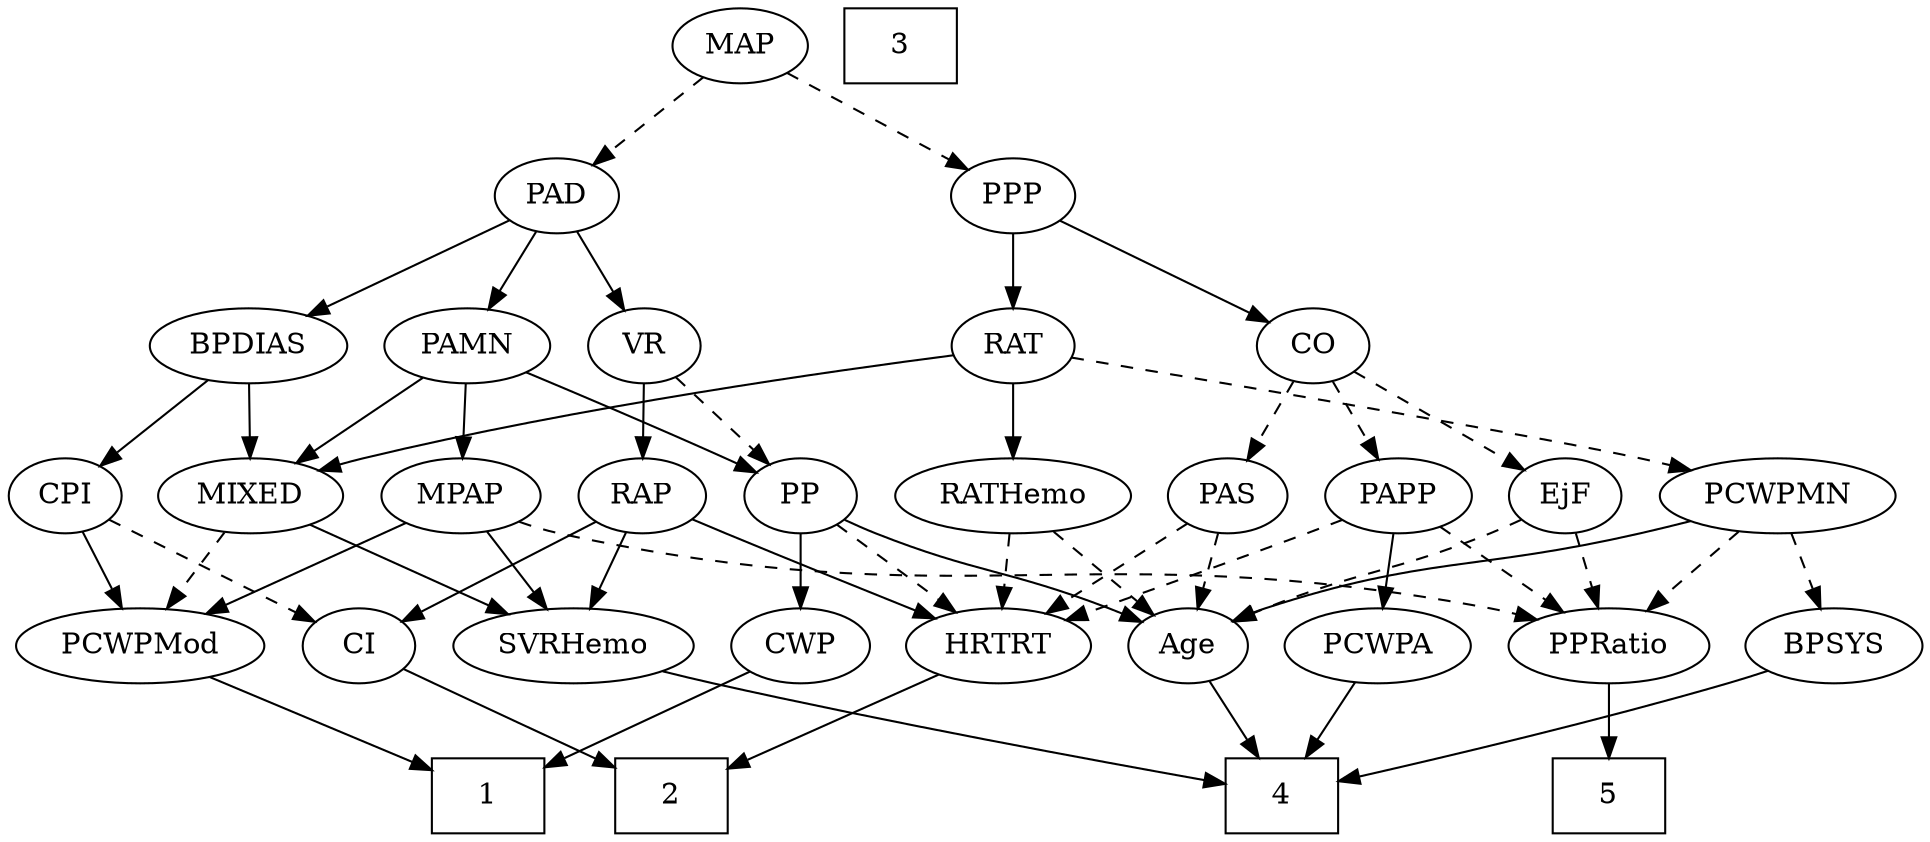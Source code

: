 strict digraph {
	graph [bb="0,0,850.7,396"];
	node [label="\N"];
	1	[height=0.5,
		pos="220,18",
		shape=box,
		width=0.75];
	2	[height=0.5,
		pos="304,18",
		shape=box,
		width=0.75];
	3	[height=0.5,
		pos="405,378",
		shape=box,
		width=0.75];
	4	[height=0.5,
		pos="575,18",
		shape=box,
		width=0.75];
	5	[height=0.5,
		pos="718,18",
		shape=box,
		width=0.75];
	RAP	[height=0.5,
		pos="286,162",
		width=0.77632];
	CI	[height=0.5,
		pos="165,90",
		width=0.75];
	RAP -> CI	[pos="e,184.92,102.52 265.75,149.28 246,137.86 215.78,120.37 193.58,107.54",
		style=solid];
	SVRHemo	[height=0.5,
		pos="260,90",
		width=1.3902];
	RAP -> SVRHemo	[pos="e,266.3,107.96 279.84,144.41 276.84,136.34 273.16,126.43 269.79,117.35",
		style=solid];
	HRTRT	[height=0.5,
		pos="447,90",
		width=1.1013];
	RAP -> HRTRT	[pos="e,418.84,102.78 308.26,150.66 313.11,148.44 318.22,146.12 323,144 351.91,131.18 384.83,117.14 409.48,106.73",
		style=solid];
	PAS	[height=0.5,
		pos="547,162",
		width=0.75];
	PAS -> HRTRT	[pos="e,467.84,105.59 529.12,148.49 514.48,138.24 493.47,123.53 476.37,111.56",
		style=dashed];
	Age	[height=0.5,
		pos="532,90",
		width=0.75];
	PAS -> Age	[pos="e,535.7,108.28 543.37,144.05 541.7,136.26 539.68,126.82 537.8,118.08",
		style=dashed];
	PAD	[height=0.5,
		pos="248,306",
		width=0.79437];
	PAMN	[height=0.5,
		pos="207,234",
		width=1.011];
	PAD -> PAMN	[pos="e,216.74,251.63 238.49,288.76 233.54,280.32 227.38,269.8 221.83,260.31",
		style=solid];
	BPDIAS	[height=0.5,
		pos="110,234",
		width=1.1735];
	PAD -> BPDIAS	[pos="e,136.12,248.25 226.44,294.06 204.7,283.04 170.78,265.83 145.15,252.83",
		style=solid];
	VR	[height=0.5,
		pos="288,234",
		width=0.75];
	PAD -> VR	[pos="e,278.77,251.15 257.28,288.76 262.17,280.19 268.29,269.49 273.77,259.9",
		style=solid];
	MIXED	[height=0.5,
		pos="112,162",
		width=1.1193];
	PAMN -> MIXED	[pos="e,131.99,177.73 187.32,218.5 173.65,208.43 155.24,194.86 140.05,183.67",
		style=solid];
	MPAP	[height=0.5,
		pos="205,162",
		width=0.97491];
	PAMN -> MPAP	[pos="e,205.49,180.1 206.51,215.7 206.29,207.98 206.02,198.71 205.77,190.11",
		style=solid];
	PP	[height=0.5,
		pos="359,162",
		width=0.75];
	PAMN -> PP	[pos="e,337.7,173.11 232.84,221.3 256.38,210.63 292.08,194.37 323,180 324.79,179.17 326.62,178.31 328.47,177.45",
		style=solid];
	CWP	[height=0.5,
		pos="359,90",
		width=0.84854];
	CWP -> 1	[pos="e,247.41,32.805 336.36,77.597 314.71,66.694 281.7,50.072 256.36,37.313",
		style=solid];
	PCWPMod	[height=0.5,
		pos="68,90",
		width=1.4443];
	PCWPMod -> 1	[pos="e,192.84,31.509 98.03,75.17 122.61,63.85 157.47,47.797 183.63,35.75",
		style=solid];
	PCWPA	[height=0.5,
		pos="619,90",
		width=1.1555];
	PCWPA -> 4	[pos="e,585.97,36.447 608.57,72.411 603.46,64.285 597.19,54.307 591.46,45.184",
		style=solid];
	PCWPMN	[height=0.5,
		pos="796,162",
		width=1.3902];
	BPSYS	[height=0.5,
		pos="813,90",
		width=1.0471];
	PCWPMN -> BPSYS	[pos="e,808.8,108.28 800.12,144.05 802.01,136.26 804.3,126.82 806.42,118.08",
		style=dashed];
	PPRatio	[height=0.5,
		pos="718,90",
		width=1.1013];
	PCWPMN -> PPRatio	[pos="e,735.09,106.34 778.3,145.12 767.78,135.68 754.28,123.56 742.72,113.19",
		style=dashed];
	PCWPMN -> Age	[pos="e,552.6,101.73 758.65,149.81 751.49,147.78 744.03,145.76 737,144 662.5,125.36 640.76,132.56 568,108 566.08,107.35 564.14,106.63 \
562.19,105.86",
		style=solid];
	CO	[height=0.5,
		pos="585,234",
		width=0.75];
	CO -> PAS	[pos="e,555.77,179.15 576.19,216.76 571.58,208.28 565.84,197.71 560.68,188.2",
		style=dashed];
	PAPP	[height=0.5,
		pos="624,162",
		width=0.88464];
	CO -> PAPP	[pos="e,614.73,179.63 594.05,216.76 598.7,208.4 604.49,198.02 609.73,188.61",
		style=dashed];
	EjF	[height=0.5,
		pos="701,162",
		width=0.75];
	CO -> EjF	[pos="e,681.52,174.75 604.42,221.28 623.15,209.98 651.72,192.74 672.93,179.94",
		style=dashed];
	CI -> 2	[pos="e,276.83,32.684 185.81,78.52 207.39,67.65 241.57,50.439 267.63,37.315",
		style=solid];
	SVRHemo -> 4	[pos="e,547.94,23.898 297.02,77.865 304.28,75.814 311.86,73.765 319,72 396.33,52.883 487.96,35.067 537.93,25.753",
		style=solid];
	MIXED -> PCWPMod	[pos="e,78.658,107.96 101.57,144.41 96.334,136.08 89.873,125.8 84.021,116.49",
		style=dashed];
	MIXED -> SVRHemo	[pos="e,230.86,104.78 138.8,148.32 161.95,137.38 195.67,121.43 221.67,109.13",
		style=solid];
	BPSYS -> 4	[pos="e,602.24,25.744 784.42,78.012 778.68,75.927 772.67,73.828 767,72 713.67,54.82 650.94,38.156 612.07,28.238",
		style=solid];
	BPDIAS -> MIXED	[pos="e,111.51,180.1 110.49,215.7 110.71,207.98 110.98,198.71 111.23,190.11",
		style=solid];
	CPI	[height=0.5,
		pos="27,162",
		width=0.75];
	BPDIAS -> CPI	[pos="e,43.126,176.6 91.58,217.46 79.556,207.32 63.743,193.99 50.774,183.05",
		style=solid];
	HRTRT -> 2	[pos="e,331.16,32.296 421.1,76.324 398.55,65.284 365.61,49.159 340.41,36.821",
		style=solid];
	RATHemo	[height=0.5,
		pos="453,162",
		width=1.3721];
	RATHemo -> HRTRT	[pos="e,448.47,108.1 451.52,143.7 450.86,135.98 450.06,126.71 449.32,118.11",
		style=dashed];
	RATHemo -> Age	[pos="e,516.28,104.93 470.93,145.12 482.13,135.19 496.67,122.3 508.76,111.6",
		style=dashed];
	MAP	[height=0.5,
		pos="329,378",
		width=0.84854];
	MAP -> PAD	[pos="e,264.21,321.01 312.22,362.5 300.55,352.41 284.83,338.83 271.87,327.62",
		style=dashed];
	PPP	[height=0.5,
		pos="453,306",
		width=0.75];
	MAP -> PPP	[pos="e,432.78,318.41 350.32,364.97 370.64,353.49 401.42,336.12 423.98,323.38",
		style=dashed];
	MPAP -> PCWPMod	[pos="e,96.192,105.4 180.82,148.65 159.94,137.97 129.41,122.38 105.38,110.1",
		style=solid];
	MPAP -> SVRHemo	[pos="e,246.8,107.8 217.48,145.12 224.31,136.42 232.93,125.45 240.62,115.66",
		style=solid];
	MPAP -> PPRatio	[pos="e,689.15,102.55 230.67,149.68 236.59,147.47 242.94,145.4 249,144 431.98,101.74 486.44,147.67 670,108 673.15,107.32 676.38,106.49 \
679.61,105.56",
		style=dashed];
	CPI -> PCWPMod	[pos="e,57.97,108.12 36.509,144.76 41.335,136.53 47.315,126.32 52.762,117.02",
		style=solid];
	CPI -> CI	[pos="e,143.84,101.73 47.959,150.37 71.06,138.65 108.42,119.7 134.71,106.37",
		style=dashed];
	PP -> CWP	[pos="e,359,108.1 359,143.7 359,135.98 359,126.71 359,118.11",
		style=solid];
	PP -> HRTRT	[pos="e,428.26,105.91 375.97,147.5 388.49,137.54 405.79,123.78 420.18,112.34",
		style=dashed];
	PP -> Age	[pos="e,510.84,101.42 380.16,150.58 385,148.32 390.15,146.01 395,144 439.04,125.8 451.96,126.2 496,108 497.82,107.25 499.68,106.45 501.55,\
105.63",
		style=solid];
	PPP -> CO	[pos="e,564.52,245.86 473.62,294.06 495.61,282.4 530.63,263.83 555.52,250.63",
		style=solid];
	RAT	[height=0.5,
		pos="453,234",
		width=0.75827];
	PPP -> RAT	[pos="e,453,252.1 453,287.7 453,279.98 453,270.71 453,262.11",
		style=solid];
	PAPP -> PCWPA	[pos="e,620.22,108.1 622.76,143.7 622.21,135.98 621.55,126.71 620.94,118.11",
		style=solid];
	PAPP -> HRTRT	[pos="e,476.25,102.19 598.88,150.49 593.64,148.32 588.15,146.07 583,144 550.33,130.86 513.07,116.38 485.81,105.87",
		style=dashed];
	PAPP -> PPRatio	[pos="e,698.17,105.77 642.57,147.17 656.11,137.08 674.7,123.24 690.04,111.82",
		style=dashed];
	VR -> RAP	[pos="e,286.49,180.1 287.51,215.7 287.29,207.98 287.02,198.71 286.77,190.11",
		style=solid];
	VR -> PP	[pos="e,344.31,177.49 302.71,218.5 312.61,208.73 325.84,195.69 336.99,184.7",
		style=dashed];
	RAT -> PCWPMN	[pos="e,759.01,174.25 479.35,228.23 544.92,216.35 711.99,185.92 737,180 741.03,179.05 745.19,177.99 749.35,176.89",
		style=dashed];
	RAT -> MIXED	[pos="e,141.83,174.17 426.53,229.59 374.91,222.64 257.43,205.32 161,180 157.86,179.18 154.64,178.25 151.42,177.26",
		style=solid];
	RAT -> RATHemo	[pos="e,453,180.1 453,215.7 453,207.98 453,198.71 453,190.11",
		style=solid];
	PPRatio -> 5	[pos="e,718,36.104 718,71.697 718,63.983 718,54.712 718,46.112",
		style=solid];
	Age -> 4	[pos="e,564.38,36.292 541.76,73.116 546.86,64.801 553.25,54.41 559.05,44.963",
		style=solid];
	EjF -> PPRatio	[pos="e,713.8,108.28 705.12,144.05 707.01,136.26 709.3,126.82 711.42,118.08",
		style=dashed];
	EjF -> Age	[pos="e,553.18,101.37 679.82,150.63 674.98,148.36 669.84,146.04 665,144 622.61,126.17 610.39,125.83 568,108 566.18,107.24 564.33,106.43 \
562.46,105.6",
		style=dashed];
}
